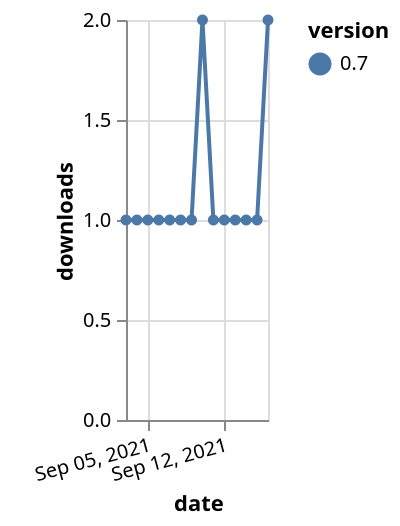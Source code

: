 {"$schema": "https://vega.github.io/schema/vega-lite/v5.json", "description": "A simple bar chart with embedded data.", "data": {"values": [{"date": "2021-09-03", "total": 236, "delta": 1, "version": "0.7"}, {"date": "2021-09-04", "total": 237, "delta": 1, "version": "0.7"}, {"date": "2021-09-05", "total": 238, "delta": 1, "version": "0.7"}, {"date": "2021-09-06", "total": 239, "delta": 1, "version": "0.7"}, {"date": "2021-09-07", "total": 240, "delta": 1, "version": "0.7"}, {"date": "2021-09-08", "total": 241, "delta": 1, "version": "0.7"}, {"date": "2021-09-09", "total": 242, "delta": 1, "version": "0.7"}, {"date": "2021-09-10", "total": 244, "delta": 2, "version": "0.7"}, {"date": "2021-09-11", "total": 245, "delta": 1, "version": "0.7"}, {"date": "2021-09-12", "total": 246, "delta": 1, "version": "0.7"}, {"date": "2021-09-13", "total": 247, "delta": 1, "version": "0.7"}, {"date": "2021-09-14", "total": 248, "delta": 1, "version": "0.7"}, {"date": "2021-09-15", "total": 249, "delta": 1, "version": "0.7"}, {"date": "2021-09-16", "total": 251, "delta": 2, "version": "0.7"}]}, "width": "container", "mark": {"type": "line", "point": {"filled": true}}, "encoding": {"x": {"field": "date", "type": "temporal", "timeUnit": "yearmonthdate", "title": "date", "axis": {"labelAngle": -15}}, "y": {"field": "delta", "type": "quantitative", "title": "downloads"}, "color": {"field": "version", "type": "nominal"}, "tooltip": {"field": "delta"}}}